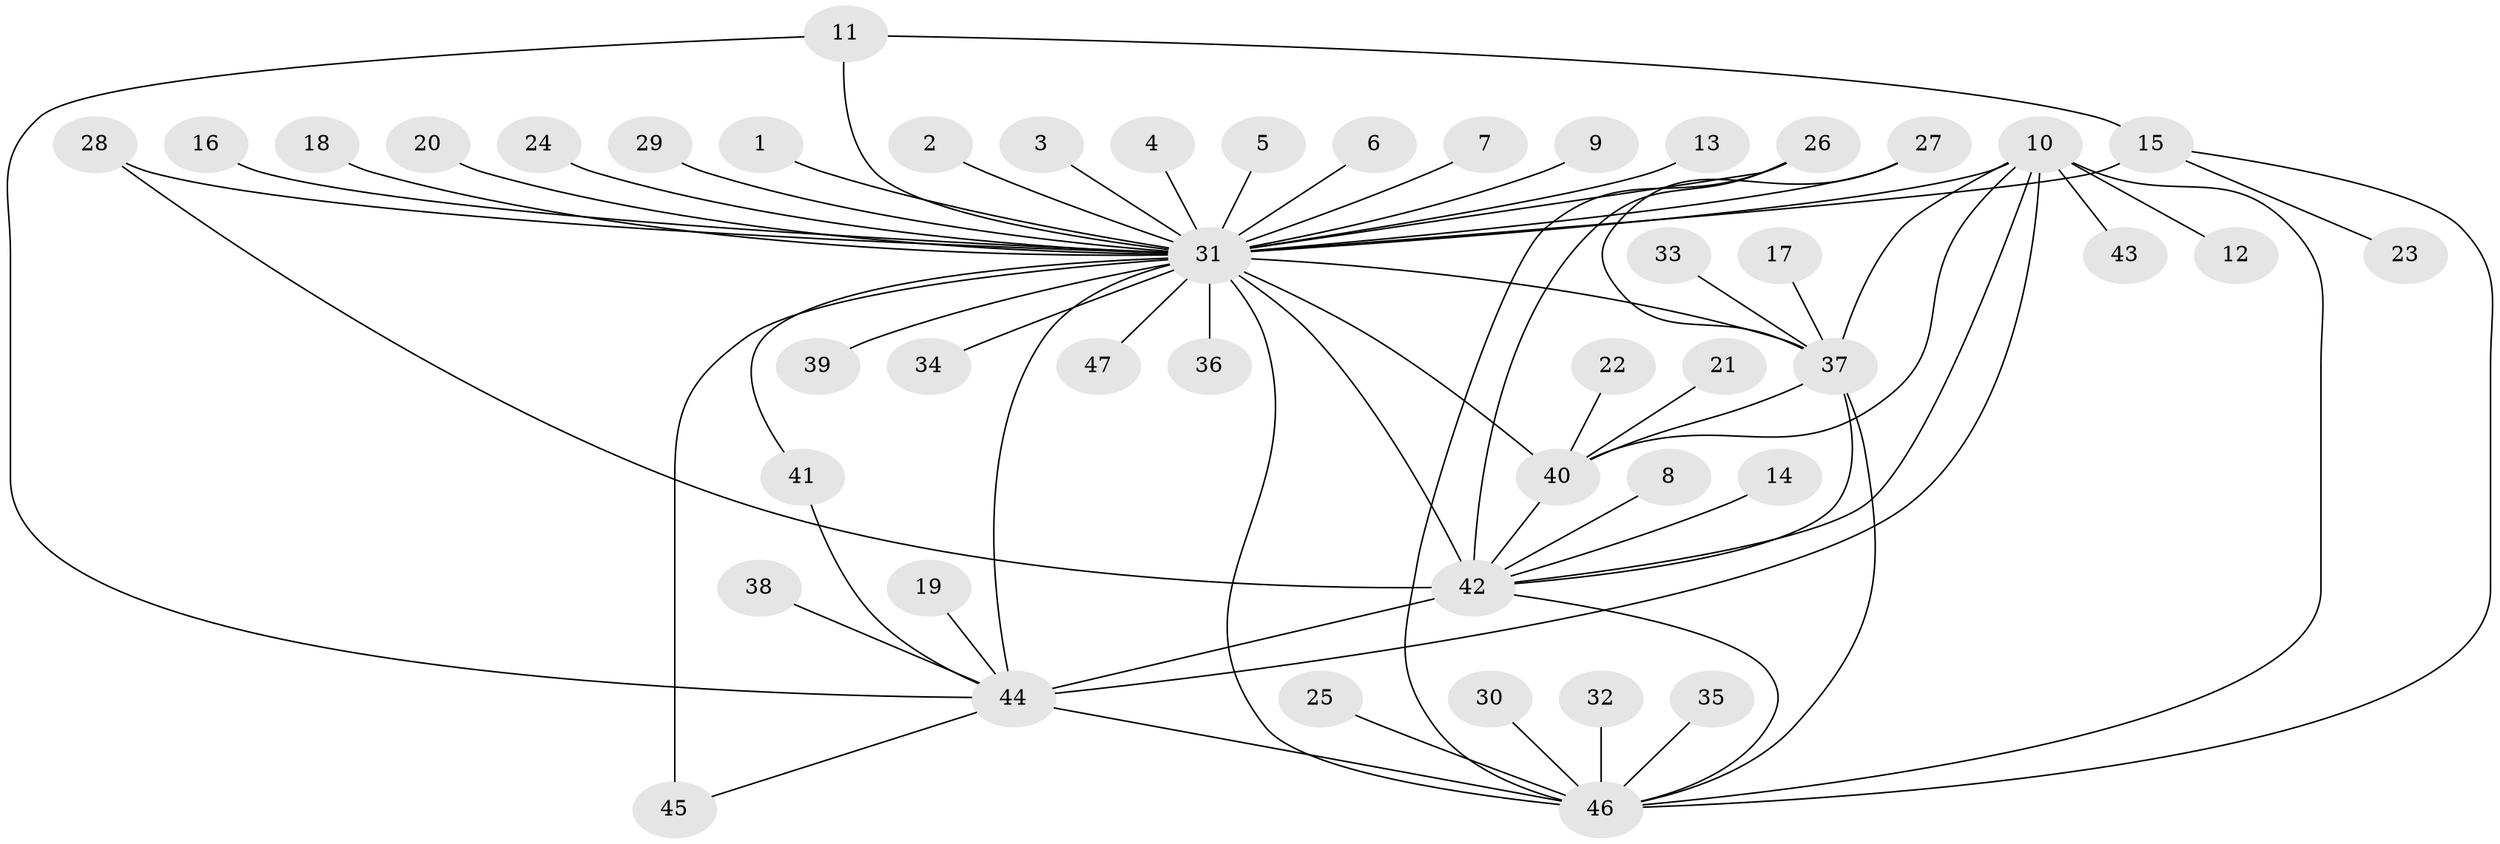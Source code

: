 // original degree distribution, {15: 0.010752688172043012, 4: 0.03225806451612903, 27: 0.010752688172043012, 13: 0.010752688172043012, 2: 0.13978494623655913, 1: 0.5268817204301075, 7: 0.010752688172043012, 8: 0.021505376344086023, 12: 0.010752688172043012, 10: 0.010752688172043012, 6: 0.03225806451612903, 3: 0.16129032258064516, 11: 0.010752688172043012, 5: 0.010752688172043012}
// Generated by graph-tools (version 1.1) at 2025/49/03/09/25 03:49:58]
// undirected, 47 vertices, 67 edges
graph export_dot {
graph [start="1"]
  node [color=gray90,style=filled];
  1;
  2;
  3;
  4;
  5;
  6;
  7;
  8;
  9;
  10;
  11;
  12;
  13;
  14;
  15;
  16;
  17;
  18;
  19;
  20;
  21;
  22;
  23;
  24;
  25;
  26;
  27;
  28;
  29;
  30;
  31;
  32;
  33;
  34;
  35;
  36;
  37;
  38;
  39;
  40;
  41;
  42;
  43;
  44;
  45;
  46;
  47;
  1 -- 31 [weight=1.0];
  2 -- 31 [weight=2.0];
  3 -- 31 [weight=1.0];
  4 -- 31 [weight=1.0];
  5 -- 31 [weight=1.0];
  6 -- 31 [weight=1.0];
  7 -- 31 [weight=1.0];
  8 -- 42 [weight=1.0];
  9 -- 31 [weight=1.0];
  10 -- 12 [weight=1.0];
  10 -- 31 [weight=1.0];
  10 -- 37 [weight=2.0];
  10 -- 40 [weight=1.0];
  10 -- 42 [weight=2.0];
  10 -- 43 [weight=1.0];
  10 -- 44 [weight=1.0];
  10 -- 46 [weight=1.0];
  11 -- 15 [weight=1.0];
  11 -- 31 [weight=1.0];
  11 -- 44 [weight=1.0];
  13 -- 31 [weight=1.0];
  14 -- 42 [weight=1.0];
  15 -- 23 [weight=1.0];
  15 -- 31 [weight=2.0];
  15 -- 46 [weight=1.0];
  16 -- 31 [weight=1.0];
  17 -- 37 [weight=1.0];
  18 -- 31 [weight=1.0];
  19 -- 44 [weight=1.0];
  20 -- 31 [weight=1.0];
  21 -- 40 [weight=1.0];
  22 -- 40 [weight=1.0];
  24 -- 31 [weight=1.0];
  25 -- 46 [weight=1.0];
  26 -- 31 [weight=2.0];
  26 -- 42 [weight=1.0];
  26 -- 46 [weight=1.0];
  27 -- 31 [weight=1.0];
  27 -- 37 [weight=1.0];
  28 -- 31 [weight=1.0];
  28 -- 42 [weight=1.0];
  29 -- 31 [weight=1.0];
  30 -- 46 [weight=1.0];
  31 -- 34 [weight=1.0];
  31 -- 36 [weight=1.0];
  31 -- 37 [weight=2.0];
  31 -- 39 [weight=1.0];
  31 -- 40 [weight=2.0];
  31 -- 41 [weight=1.0];
  31 -- 42 [weight=4.0];
  31 -- 44 [weight=2.0];
  31 -- 45 [weight=2.0];
  31 -- 46 [weight=1.0];
  31 -- 47 [weight=1.0];
  32 -- 46 [weight=1.0];
  33 -- 37 [weight=1.0];
  35 -- 46 [weight=1.0];
  37 -- 40 [weight=1.0];
  37 -- 42 [weight=1.0];
  37 -- 46 [weight=1.0];
  38 -- 44 [weight=1.0];
  40 -- 42 [weight=1.0];
  41 -- 44 [weight=1.0];
  42 -- 44 [weight=2.0];
  42 -- 46 [weight=1.0];
  44 -- 45 [weight=1.0];
  44 -- 46 [weight=1.0];
}
